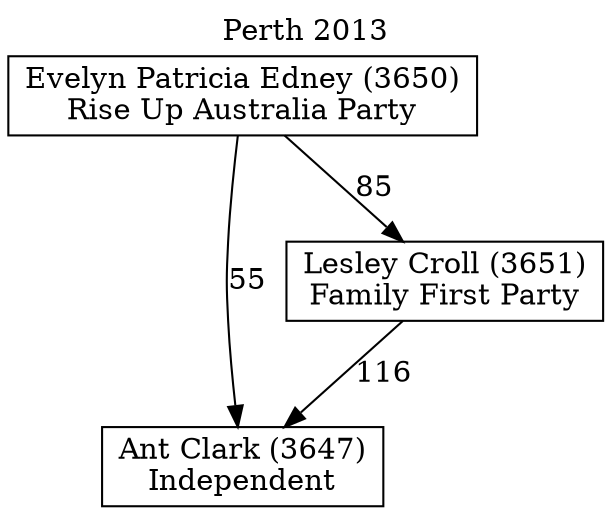 // House preference flow
digraph "Ant Clark (3647)_Perth_2013" {
	graph [label="Perth 2013" labelloc=t mclimit=10]
	node [shape=box]
	"Ant Clark (3647)" [label="Ant Clark (3647)
Independent"]
	"Evelyn Patricia Edney (3650)" [label="Evelyn Patricia Edney (3650)
Rise Up Australia Party"]
	"Lesley Croll (3651)" [label="Lesley Croll (3651)
Family First Party"]
	"Evelyn Patricia Edney (3650)" -> "Ant Clark (3647)" [label=55]
	"Evelyn Patricia Edney (3650)" -> "Lesley Croll (3651)" [label=85]
	"Lesley Croll (3651)" -> "Ant Clark (3647)" [label=116]
}
